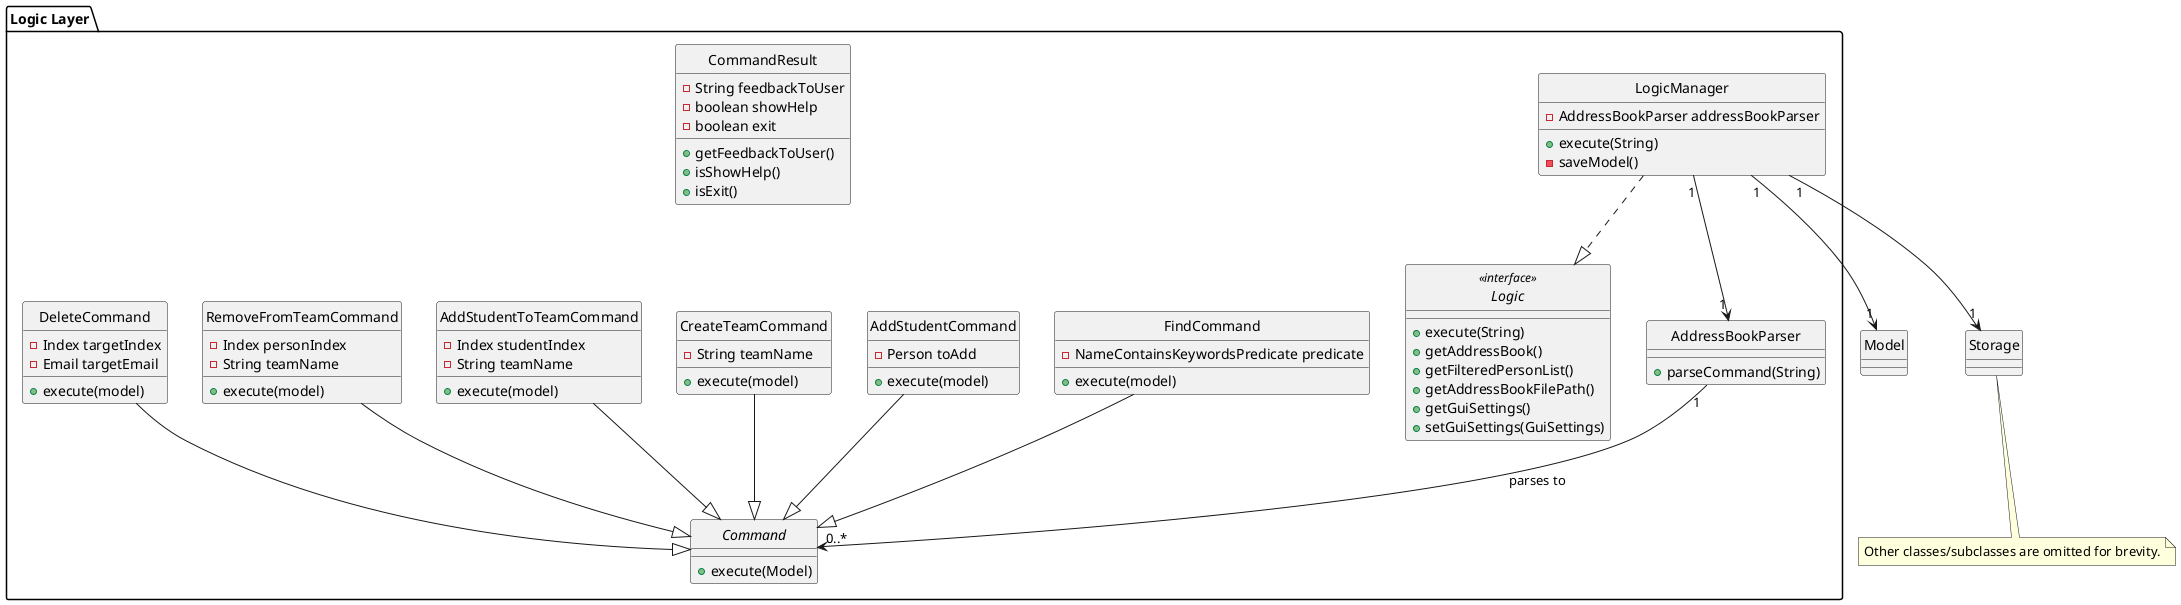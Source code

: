 @startuml
hide circle

package "Logic Layer" as Logic {
    interface Logic <<interface>> {
        +execute(String)
        +getAddressBook()
        +getFilteredPersonList()
        +getAddressBookFilePath()
        +getGuiSettings()
        +setGuiSettings(GuiSettings)
    }

    class LogicManager {
        -AddressBookParser addressBookParser
        +execute(String)
        -saveModel()
    }

    class AddressBookParser {
        +parseCommand(String)
    }

    abstract class Command {
        +execute(Model)
    }

    class FindCommand {
        -NameContainsKeywordsPredicate predicate
        +execute(model)
    }

    class AddStudentCommand {
        -Person toAdd
        +execute(model)
    }

    class CreateTeamCommand {
        -String teamName
        +execute(model)
    }

    class AddStudentToTeamCommand {
        -Index studentIndex
        -String teamName
        +execute(model)
    }

    class RemoveFromTeamCommand {
        -Index personIndex
        -String teamName
        +execute(model)
    }

    class DeleteCommand {
        -Index targetIndex
        -Email targetEmail
        +execute(model)
    }

    class CommandResult {
        -String feedbackToUser
        -boolean showHelp
        -boolean exit
        +getFeedbackToUser()
        +isShowHelp()
        +isExit()
    }
}

Logic.LogicManager ..|> Logic.Logic
LogicManager "1" --> "1" AddressBookParser
LogicManager "1" --> "1" Model
LogicManager "1" --> "1" Storage
AddressBookParser "1" --> "0..*" Command : parses to


note bottom
  Other classes/subclasses are omitted for brevity.
end note
FindCommand --|> Command
AddStudentCommand --|> Command
CreateTeamCommand --|> Command
AddStudentToTeamCommand --|> Command
RemoveFromTeamCommand --|> Command
DeleteCommand --|> Command

@enduml
